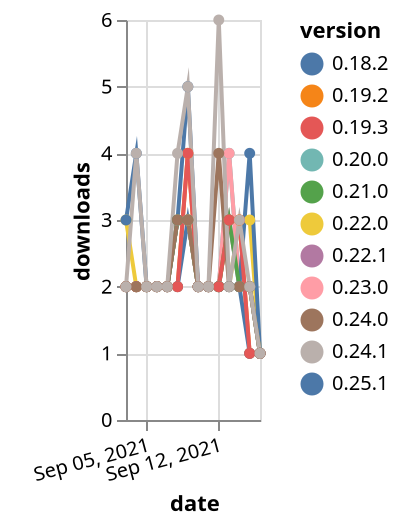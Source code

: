 {"$schema": "https://vega.github.io/schema/vega-lite/v5.json", "description": "A simple bar chart with embedded data.", "data": {"values": [{"date": "2021-09-03", "total": 1673, "delta": 2, "version": "0.20.0"}, {"date": "2021-09-04", "total": 1675, "delta": 2, "version": "0.20.0"}, {"date": "2021-09-05", "total": 1677, "delta": 2, "version": "0.20.0"}, {"date": "2021-09-06", "total": 1679, "delta": 2, "version": "0.20.0"}, {"date": "2021-09-07", "total": 1681, "delta": 2, "version": "0.20.0"}, {"date": "2021-09-08", "total": 1684, "delta": 3, "version": "0.20.0"}, {"date": "2021-09-09", "total": 1687, "delta": 3, "version": "0.20.0"}, {"date": "2021-09-10", "total": 1689, "delta": 2, "version": "0.20.0"}, {"date": "2021-09-11", "total": 1691, "delta": 2, "version": "0.20.0"}, {"date": "2021-09-12", "total": 1693, "delta": 2, "version": "0.20.0"}, {"date": "2021-09-13", "total": 1697, "delta": 4, "version": "0.20.0"}, {"date": "2021-09-14", "total": 1699, "delta": 2, "version": "0.20.0"}, {"date": "2021-09-15", "total": 1701, "delta": 2, "version": "0.20.0"}, {"date": "2021-09-16", "total": 1702, "delta": 1, "version": "0.20.0"}, {"date": "2021-09-03", "total": 1563, "delta": 3, "version": "0.22.0"}, {"date": "2021-09-04", "total": 1565, "delta": 2, "version": "0.22.0"}, {"date": "2021-09-05", "total": 1567, "delta": 2, "version": "0.22.0"}, {"date": "2021-09-06", "total": 1569, "delta": 2, "version": "0.22.0"}, {"date": "2021-09-07", "total": 1571, "delta": 2, "version": "0.22.0"}, {"date": "2021-09-08", "total": 1574, "delta": 3, "version": "0.22.0"}, {"date": "2021-09-09", "total": 1577, "delta": 3, "version": "0.22.0"}, {"date": "2021-09-10", "total": 1579, "delta": 2, "version": "0.22.0"}, {"date": "2021-09-11", "total": 1581, "delta": 2, "version": "0.22.0"}, {"date": "2021-09-12", "total": 1583, "delta": 2, "version": "0.22.0"}, {"date": "2021-09-13", "total": 1585, "delta": 2, "version": "0.22.0"}, {"date": "2021-09-14", "total": 1588, "delta": 3, "version": "0.22.0"}, {"date": "2021-09-15", "total": 1591, "delta": 3, "version": "0.22.0"}, {"date": "2021-09-16", "total": 1592, "delta": 1, "version": "0.22.0"}, {"date": "2021-09-03", "total": 1917, "delta": 2, "version": "0.19.2"}, {"date": "2021-09-04", "total": 1919, "delta": 2, "version": "0.19.2"}, {"date": "2021-09-05", "total": 1921, "delta": 2, "version": "0.19.2"}, {"date": "2021-09-06", "total": 1923, "delta": 2, "version": "0.19.2"}, {"date": "2021-09-07", "total": 1925, "delta": 2, "version": "0.19.2"}, {"date": "2021-09-08", "total": 1927, "delta": 2, "version": "0.19.2"}, {"date": "2021-09-09", "total": 1931, "delta": 4, "version": "0.19.2"}, {"date": "2021-09-10", "total": 1933, "delta": 2, "version": "0.19.2"}, {"date": "2021-09-11", "total": 1935, "delta": 2, "version": "0.19.2"}, {"date": "2021-09-12", "total": 1937, "delta": 2, "version": "0.19.2"}, {"date": "2021-09-13", "total": 1940, "delta": 3, "version": "0.19.2"}, {"date": "2021-09-14", "total": 1943, "delta": 3, "version": "0.19.2"}, {"date": "2021-09-15", "total": 1944, "delta": 1, "version": "0.19.2"}, {"date": "2021-09-16", "total": 1945, "delta": 1, "version": "0.19.2"}, {"date": "2021-09-03", "total": 2094, "delta": 2, "version": "0.18.2"}, {"date": "2021-09-04", "total": 2096, "delta": 2, "version": "0.18.2"}, {"date": "2021-09-05", "total": 2098, "delta": 2, "version": "0.18.2"}, {"date": "2021-09-06", "total": 2100, "delta": 2, "version": "0.18.2"}, {"date": "2021-09-07", "total": 2102, "delta": 2, "version": "0.18.2"}, {"date": "2021-09-08", "total": 2104, "delta": 2, "version": "0.18.2"}, {"date": "2021-09-09", "total": 2107, "delta": 3, "version": "0.18.2"}, {"date": "2021-09-10", "total": 2109, "delta": 2, "version": "0.18.2"}, {"date": "2021-09-11", "total": 2111, "delta": 2, "version": "0.18.2"}, {"date": "2021-09-12", "total": 2113, "delta": 2, "version": "0.18.2"}, {"date": "2021-09-13", "total": 2115, "delta": 2, "version": "0.18.2"}, {"date": "2021-09-14", "total": 2117, "delta": 2, "version": "0.18.2"}, {"date": "2021-09-15", "total": 2118, "delta": 1, "version": "0.18.2"}, {"date": "2021-09-16", "total": 2119, "delta": 1, "version": "0.18.2"}, {"date": "2021-09-03", "total": 1466, "delta": 2, "version": "0.22.1"}, {"date": "2021-09-04", "total": 1468, "delta": 2, "version": "0.22.1"}, {"date": "2021-09-05", "total": 1470, "delta": 2, "version": "0.22.1"}, {"date": "2021-09-06", "total": 1472, "delta": 2, "version": "0.22.1"}, {"date": "2021-09-07", "total": 1474, "delta": 2, "version": "0.22.1"}, {"date": "2021-09-08", "total": 1477, "delta": 3, "version": "0.22.1"}, {"date": "2021-09-09", "total": 1480, "delta": 3, "version": "0.22.1"}, {"date": "2021-09-10", "total": 1482, "delta": 2, "version": "0.22.1"}, {"date": "2021-09-11", "total": 1484, "delta": 2, "version": "0.22.1"}, {"date": "2021-09-12", "total": 1486, "delta": 2, "version": "0.22.1"}, {"date": "2021-09-13", "total": 1489, "delta": 3, "version": "0.22.1"}, {"date": "2021-09-14", "total": 1491, "delta": 2, "version": "0.22.1"}, {"date": "2021-09-15", "total": 1493, "delta": 2, "version": "0.22.1"}, {"date": "2021-09-16", "total": 1494, "delta": 1, "version": "0.22.1"}, {"date": "2021-09-03", "total": 1146, "delta": 2, "version": "0.23.0"}, {"date": "2021-09-04", "total": 1148, "delta": 2, "version": "0.23.0"}, {"date": "2021-09-05", "total": 1150, "delta": 2, "version": "0.23.0"}, {"date": "2021-09-06", "total": 1152, "delta": 2, "version": "0.23.0"}, {"date": "2021-09-07", "total": 1154, "delta": 2, "version": "0.23.0"}, {"date": "2021-09-08", "total": 1157, "delta": 3, "version": "0.23.0"}, {"date": "2021-09-09", "total": 1160, "delta": 3, "version": "0.23.0"}, {"date": "2021-09-10", "total": 1162, "delta": 2, "version": "0.23.0"}, {"date": "2021-09-11", "total": 1164, "delta": 2, "version": "0.23.0"}, {"date": "2021-09-12", "total": 1166, "delta": 2, "version": "0.23.0"}, {"date": "2021-09-13", "total": 1170, "delta": 4, "version": "0.23.0"}, {"date": "2021-09-14", "total": 1172, "delta": 2, "version": "0.23.0"}, {"date": "2021-09-15", "total": 1174, "delta": 2, "version": "0.23.0"}, {"date": "2021-09-16", "total": 1175, "delta": 1, "version": "0.23.0"}, {"date": "2021-09-03", "total": 342, "delta": 3, "version": "0.25.1"}, {"date": "2021-09-04", "total": 346, "delta": 4, "version": "0.25.1"}, {"date": "2021-09-05", "total": 348, "delta": 2, "version": "0.25.1"}, {"date": "2021-09-06", "total": 350, "delta": 2, "version": "0.25.1"}, {"date": "2021-09-07", "total": 352, "delta": 2, "version": "0.25.1"}, {"date": "2021-09-08", "total": 355, "delta": 3, "version": "0.25.1"}, {"date": "2021-09-09", "total": 360, "delta": 5, "version": "0.25.1"}, {"date": "2021-09-10", "total": 362, "delta": 2, "version": "0.25.1"}, {"date": "2021-09-11", "total": 364, "delta": 2, "version": "0.25.1"}, {"date": "2021-09-12", "total": 366, "delta": 2, "version": "0.25.1"}, {"date": "2021-09-13", "total": 368, "delta": 2, "version": "0.25.1"}, {"date": "2021-09-14", "total": 370, "delta": 2, "version": "0.25.1"}, {"date": "2021-09-15", "total": 374, "delta": 4, "version": "0.25.1"}, {"date": "2021-09-16", "total": 375, "delta": 1, "version": "0.25.1"}, {"date": "2021-09-03", "total": 1675, "delta": 2, "version": "0.21.0"}, {"date": "2021-09-04", "total": 1677, "delta": 2, "version": "0.21.0"}, {"date": "2021-09-05", "total": 1679, "delta": 2, "version": "0.21.0"}, {"date": "2021-09-06", "total": 1681, "delta": 2, "version": "0.21.0"}, {"date": "2021-09-07", "total": 1683, "delta": 2, "version": "0.21.0"}, {"date": "2021-09-08", "total": 1686, "delta": 3, "version": "0.21.0"}, {"date": "2021-09-09", "total": 1689, "delta": 3, "version": "0.21.0"}, {"date": "2021-09-10", "total": 1691, "delta": 2, "version": "0.21.0"}, {"date": "2021-09-11", "total": 1693, "delta": 2, "version": "0.21.0"}, {"date": "2021-09-12", "total": 1695, "delta": 2, "version": "0.21.0"}, {"date": "2021-09-13", "total": 1698, "delta": 3, "version": "0.21.0"}, {"date": "2021-09-14", "total": 1700, "delta": 2, "version": "0.21.0"}, {"date": "2021-09-15", "total": 1702, "delta": 2, "version": "0.21.0"}, {"date": "2021-09-16", "total": 1703, "delta": 1, "version": "0.21.0"}, {"date": "2021-09-03", "total": 1669, "delta": 2, "version": "0.19.3"}, {"date": "2021-09-04", "total": 1671, "delta": 2, "version": "0.19.3"}, {"date": "2021-09-05", "total": 1673, "delta": 2, "version": "0.19.3"}, {"date": "2021-09-06", "total": 1675, "delta": 2, "version": "0.19.3"}, {"date": "2021-09-07", "total": 1677, "delta": 2, "version": "0.19.3"}, {"date": "2021-09-08", "total": 1679, "delta": 2, "version": "0.19.3"}, {"date": "2021-09-09", "total": 1683, "delta": 4, "version": "0.19.3"}, {"date": "2021-09-10", "total": 1685, "delta": 2, "version": "0.19.3"}, {"date": "2021-09-11", "total": 1687, "delta": 2, "version": "0.19.3"}, {"date": "2021-09-12", "total": 1689, "delta": 2, "version": "0.19.3"}, {"date": "2021-09-13", "total": 1692, "delta": 3, "version": "0.19.3"}, {"date": "2021-09-14", "total": 1695, "delta": 3, "version": "0.19.3"}, {"date": "2021-09-15", "total": 1696, "delta": 1, "version": "0.19.3"}, {"date": "2021-09-16", "total": 1697, "delta": 1, "version": "0.19.3"}, {"date": "2021-09-03", "total": 869, "delta": 2, "version": "0.24.0"}, {"date": "2021-09-04", "total": 871, "delta": 2, "version": "0.24.0"}, {"date": "2021-09-05", "total": 873, "delta": 2, "version": "0.24.0"}, {"date": "2021-09-06", "total": 875, "delta": 2, "version": "0.24.0"}, {"date": "2021-09-07", "total": 877, "delta": 2, "version": "0.24.0"}, {"date": "2021-09-08", "total": 880, "delta": 3, "version": "0.24.0"}, {"date": "2021-09-09", "total": 883, "delta": 3, "version": "0.24.0"}, {"date": "2021-09-10", "total": 885, "delta": 2, "version": "0.24.0"}, {"date": "2021-09-11", "total": 887, "delta": 2, "version": "0.24.0"}, {"date": "2021-09-12", "total": 891, "delta": 4, "version": "0.24.0"}, {"date": "2021-09-13", "total": 893, "delta": 2, "version": "0.24.0"}, {"date": "2021-09-14", "total": 895, "delta": 2, "version": "0.24.0"}, {"date": "2021-09-15", "total": 897, "delta": 2, "version": "0.24.0"}, {"date": "2021-09-16", "total": 898, "delta": 1, "version": "0.24.0"}, {"date": "2021-09-03", "total": 1118, "delta": 2, "version": "0.24.1"}, {"date": "2021-09-04", "total": 1122, "delta": 4, "version": "0.24.1"}, {"date": "2021-09-05", "total": 1124, "delta": 2, "version": "0.24.1"}, {"date": "2021-09-06", "total": 1126, "delta": 2, "version": "0.24.1"}, {"date": "2021-09-07", "total": 1128, "delta": 2, "version": "0.24.1"}, {"date": "2021-09-08", "total": 1132, "delta": 4, "version": "0.24.1"}, {"date": "2021-09-09", "total": 1137, "delta": 5, "version": "0.24.1"}, {"date": "2021-09-10", "total": 1139, "delta": 2, "version": "0.24.1"}, {"date": "2021-09-11", "total": 1141, "delta": 2, "version": "0.24.1"}, {"date": "2021-09-12", "total": 1147, "delta": 6, "version": "0.24.1"}, {"date": "2021-09-13", "total": 1149, "delta": 2, "version": "0.24.1"}, {"date": "2021-09-14", "total": 1152, "delta": 3, "version": "0.24.1"}, {"date": "2021-09-15", "total": 1154, "delta": 2, "version": "0.24.1"}, {"date": "2021-09-16", "total": 1155, "delta": 1, "version": "0.24.1"}]}, "width": "container", "mark": {"type": "line", "point": {"filled": true}}, "encoding": {"x": {"field": "date", "type": "temporal", "timeUnit": "yearmonthdate", "title": "date", "axis": {"labelAngle": -15}}, "y": {"field": "delta", "type": "quantitative", "title": "downloads"}, "color": {"field": "version", "type": "nominal"}, "tooltip": {"field": "delta"}}}